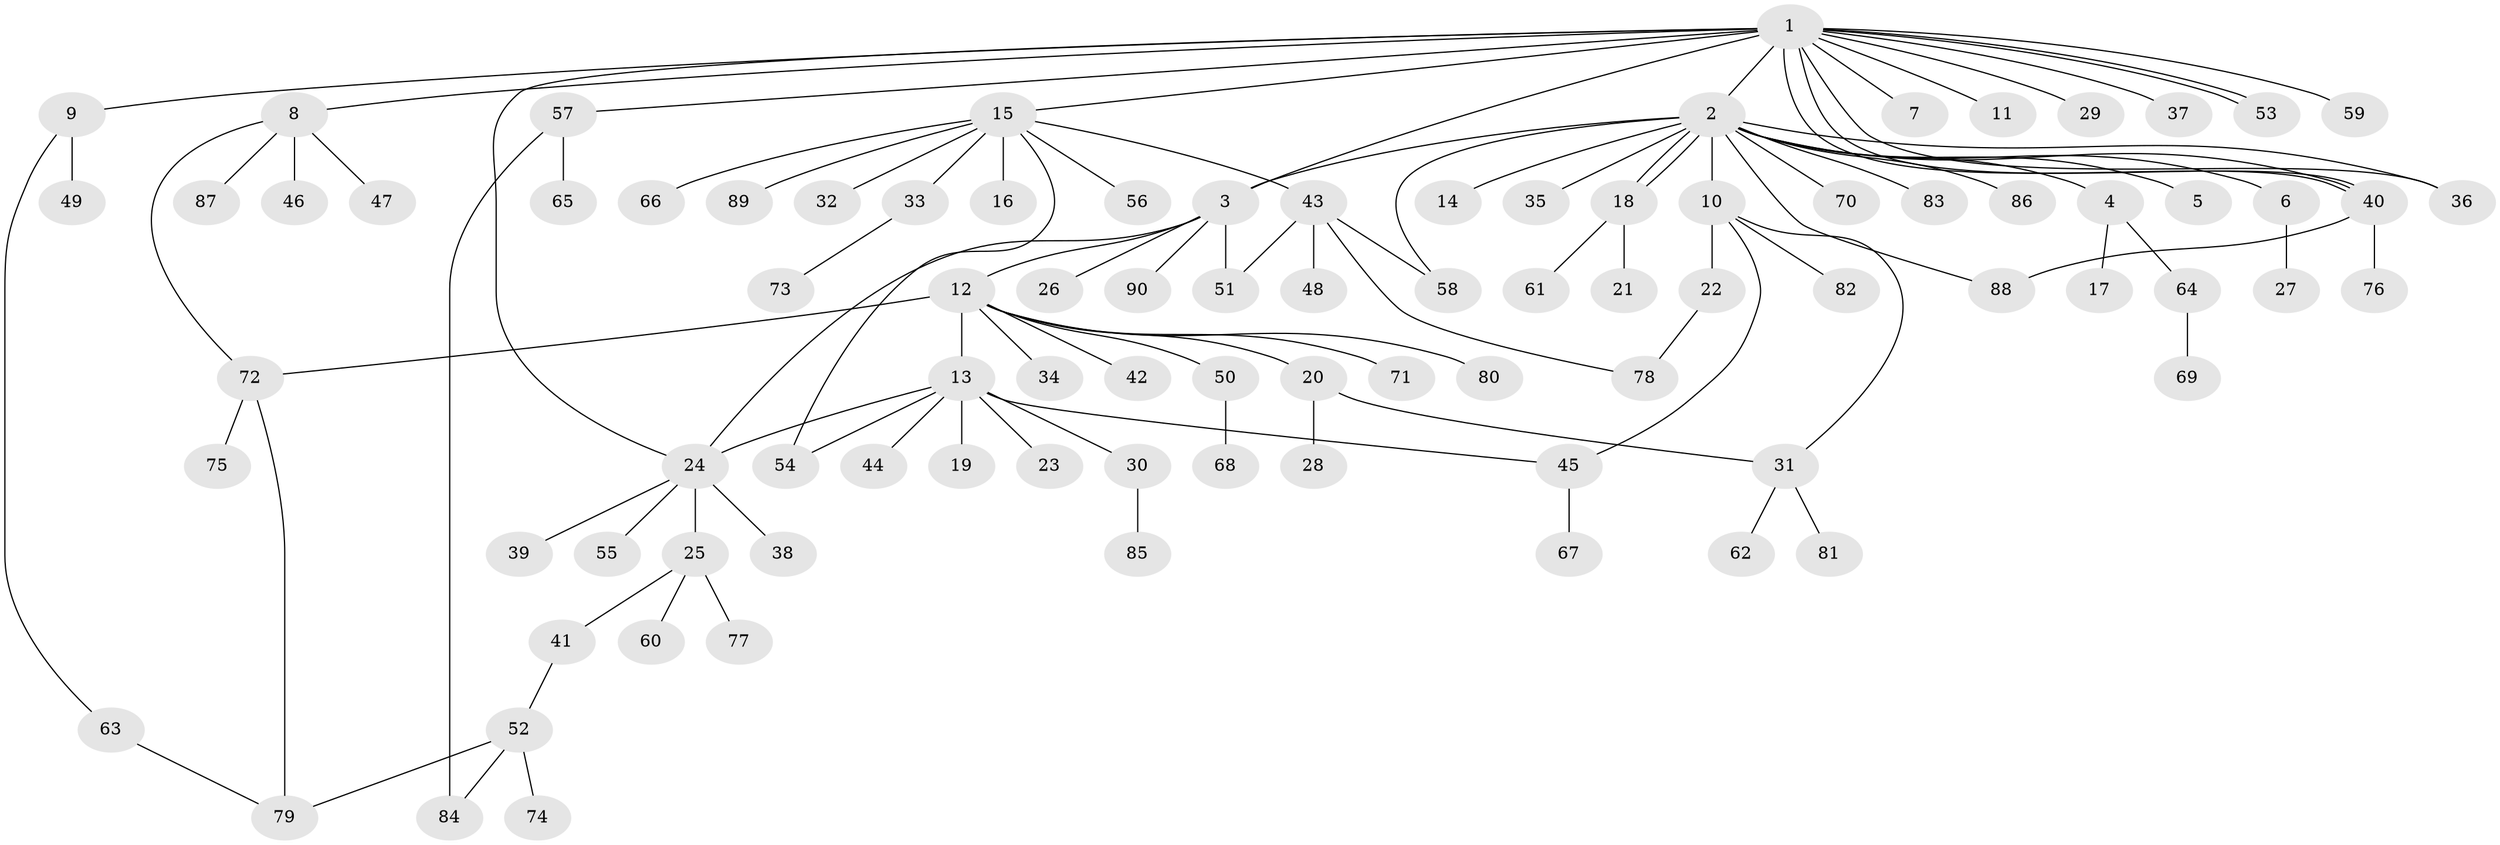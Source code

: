 // coarse degree distribution, {14: 0.015384615384615385, 15: 0.015384615384615385, 6: 0.03076923076923077, 2: 0.2, 1: 0.5384615384615384, 5: 0.015384615384615385, 4: 0.046153846153846156, 8: 0.03076923076923077, 7: 0.015384615384615385, 3: 0.09230769230769231}
// Generated by graph-tools (version 1.1) at 2025/50/03/04/25 22:50:31]
// undirected, 90 vertices, 108 edges
graph export_dot {
  node [color=gray90,style=filled];
  1;
  2;
  3;
  4;
  5;
  6;
  7;
  8;
  9;
  10;
  11;
  12;
  13;
  14;
  15;
  16;
  17;
  18;
  19;
  20;
  21;
  22;
  23;
  24;
  25;
  26;
  27;
  28;
  29;
  30;
  31;
  32;
  33;
  34;
  35;
  36;
  37;
  38;
  39;
  40;
  41;
  42;
  43;
  44;
  45;
  46;
  47;
  48;
  49;
  50;
  51;
  52;
  53;
  54;
  55;
  56;
  57;
  58;
  59;
  60;
  61;
  62;
  63;
  64;
  65;
  66;
  67;
  68;
  69;
  70;
  71;
  72;
  73;
  74;
  75;
  76;
  77;
  78;
  79;
  80;
  81;
  82;
  83;
  84;
  85;
  86;
  87;
  88;
  89;
  90;
  1 -- 2;
  1 -- 3;
  1 -- 7;
  1 -- 8;
  1 -- 9;
  1 -- 11;
  1 -- 15;
  1 -- 24;
  1 -- 29;
  1 -- 36;
  1 -- 37;
  1 -- 40;
  1 -- 40;
  1 -- 53;
  1 -- 53;
  1 -- 57;
  1 -- 59;
  2 -- 3;
  2 -- 4;
  2 -- 5;
  2 -- 6;
  2 -- 10;
  2 -- 14;
  2 -- 18;
  2 -- 18;
  2 -- 35;
  2 -- 36;
  2 -- 40;
  2 -- 58;
  2 -- 70;
  2 -- 83;
  2 -- 86;
  2 -- 88;
  3 -- 12;
  3 -- 24;
  3 -- 26;
  3 -- 51;
  3 -- 90;
  4 -- 17;
  4 -- 64;
  6 -- 27;
  8 -- 46;
  8 -- 47;
  8 -- 72;
  8 -- 87;
  9 -- 49;
  9 -- 63;
  10 -- 22;
  10 -- 31;
  10 -- 45;
  10 -- 82;
  12 -- 13;
  12 -- 20;
  12 -- 34;
  12 -- 42;
  12 -- 50;
  12 -- 71;
  12 -- 72;
  12 -- 80;
  13 -- 19;
  13 -- 23;
  13 -- 24;
  13 -- 30;
  13 -- 44;
  13 -- 45;
  13 -- 54;
  15 -- 16;
  15 -- 32;
  15 -- 33;
  15 -- 43;
  15 -- 54;
  15 -- 56;
  15 -- 66;
  15 -- 89;
  18 -- 21;
  18 -- 61;
  20 -- 28;
  20 -- 31;
  22 -- 78;
  24 -- 25;
  24 -- 38;
  24 -- 39;
  24 -- 55;
  25 -- 41;
  25 -- 60;
  25 -- 77;
  30 -- 85;
  31 -- 62;
  31 -- 81;
  33 -- 73;
  40 -- 76;
  40 -- 88;
  41 -- 52;
  43 -- 48;
  43 -- 51;
  43 -- 58;
  43 -- 78;
  45 -- 67;
  50 -- 68;
  52 -- 74;
  52 -- 79;
  52 -- 84;
  57 -- 65;
  57 -- 84;
  63 -- 79;
  64 -- 69;
  72 -- 75;
  72 -- 79;
}
